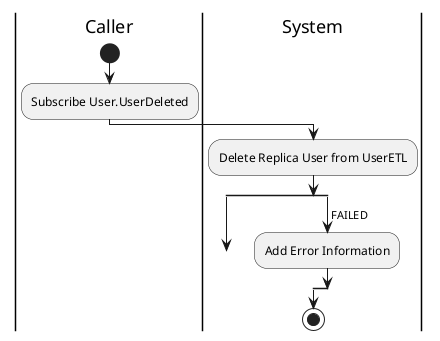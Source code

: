 @startuml EVENT_SubscribeUserDeleted

skinparam ConditionEndStyle hline
skinparam conditionStyle diamond
skinparam Monochrome true
skinparam Shadowing false

|Caller|
start
:Subscribe User.UserDeleted;

|System|
:Delete Replica User from UserETL;
split
    -> SUCCESS;
    goto END
split again
    -> FAILED;
    :Add Error Information;
end split
label END
stop

@enduml